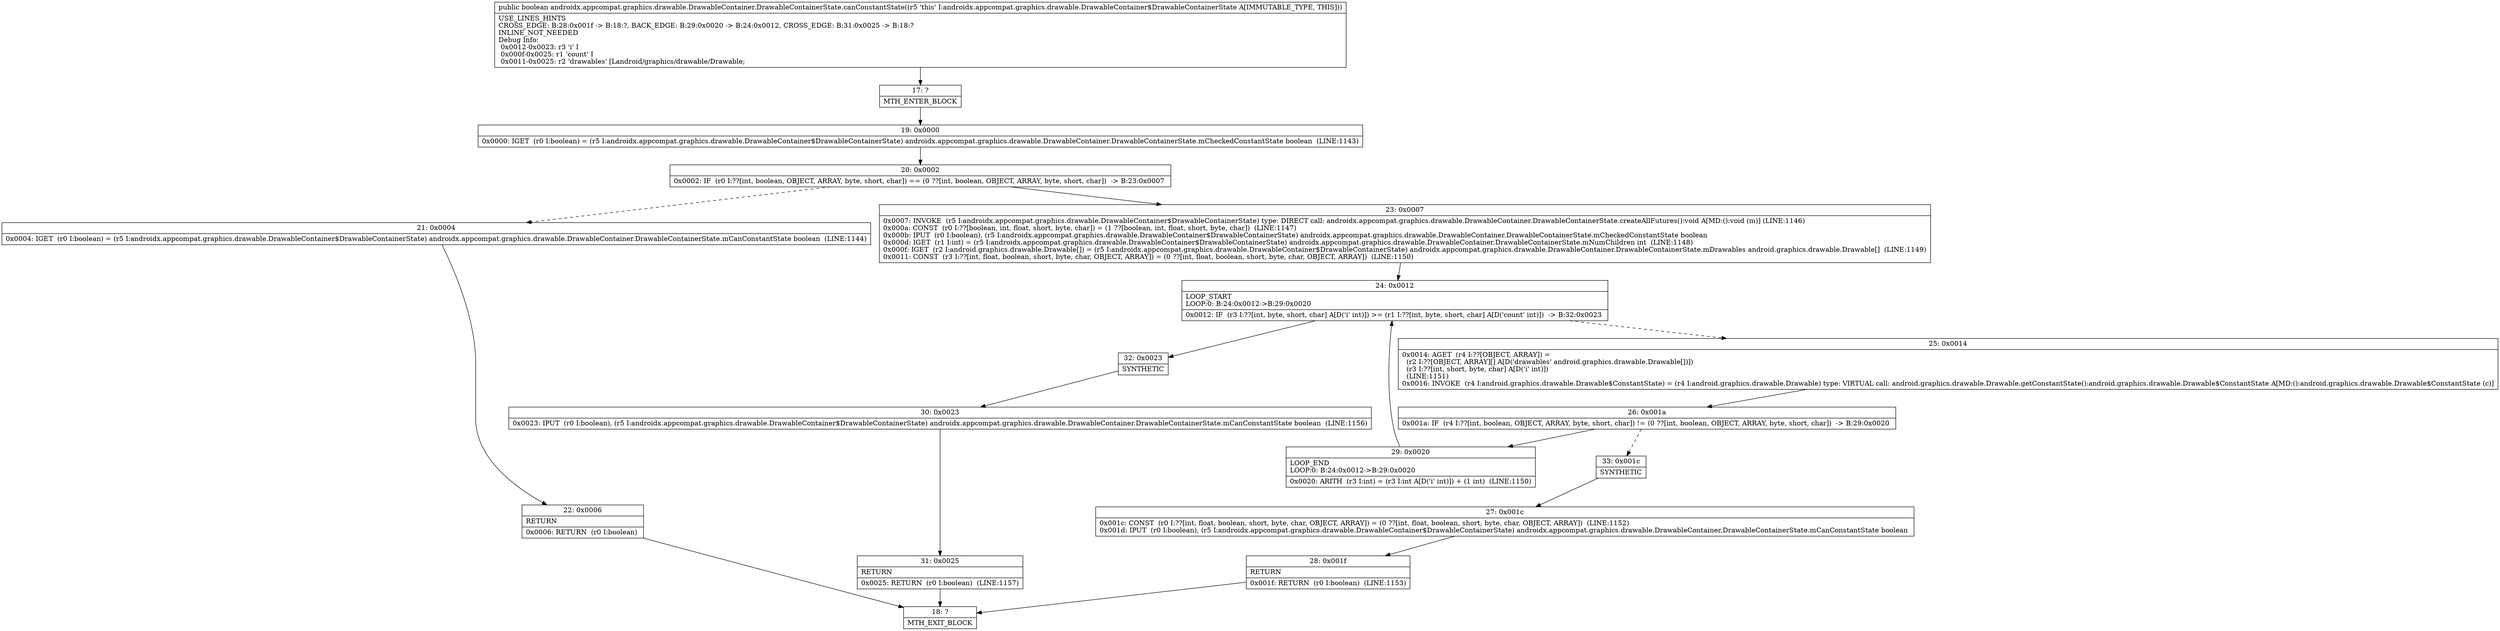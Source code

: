 digraph "CFG forandroidx.appcompat.graphics.drawable.DrawableContainer.DrawableContainerState.canConstantState()Z" {
Node_17 [shape=record,label="{17\:\ ?|MTH_ENTER_BLOCK\l}"];
Node_19 [shape=record,label="{19\:\ 0x0000|0x0000: IGET  (r0 I:boolean) = (r5 I:androidx.appcompat.graphics.drawable.DrawableContainer$DrawableContainerState) androidx.appcompat.graphics.drawable.DrawableContainer.DrawableContainerState.mCheckedConstantState boolean  (LINE:1143)\l}"];
Node_20 [shape=record,label="{20\:\ 0x0002|0x0002: IF  (r0 I:??[int, boolean, OBJECT, ARRAY, byte, short, char]) == (0 ??[int, boolean, OBJECT, ARRAY, byte, short, char])  \-\> B:23:0x0007 \l}"];
Node_21 [shape=record,label="{21\:\ 0x0004|0x0004: IGET  (r0 I:boolean) = (r5 I:androidx.appcompat.graphics.drawable.DrawableContainer$DrawableContainerState) androidx.appcompat.graphics.drawable.DrawableContainer.DrawableContainerState.mCanConstantState boolean  (LINE:1144)\l}"];
Node_22 [shape=record,label="{22\:\ 0x0006|RETURN\l|0x0006: RETURN  (r0 I:boolean) \l}"];
Node_18 [shape=record,label="{18\:\ ?|MTH_EXIT_BLOCK\l}"];
Node_23 [shape=record,label="{23\:\ 0x0007|0x0007: INVOKE  (r5 I:androidx.appcompat.graphics.drawable.DrawableContainer$DrawableContainerState) type: DIRECT call: androidx.appcompat.graphics.drawable.DrawableContainer.DrawableContainerState.createAllFutures():void A[MD:():void (m)] (LINE:1146)\l0x000a: CONST  (r0 I:??[boolean, int, float, short, byte, char]) = (1 ??[boolean, int, float, short, byte, char])  (LINE:1147)\l0x000b: IPUT  (r0 I:boolean), (r5 I:androidx.appcompat.graphics.drawable.DrawableContainer$DrawableContainerState) androidx.appcompat.graphics.drawable.DrawableContainer.DrawableContainerState.mCheckedConstantState boolean \l0x000d: IGET  (r1 I:int) = (r5 I:androidx.appcompat.graphics.drawable.DrawableContainer$DrawableContainerState) androidx.appcompat.graphics.drawable.DrawableContainer.DrawableContainerState.mNumChildren int  (LINE:1148)\l0x000f: IGET  (r2 I:android.graphics.drawable.Drawable[]) = (r5 I:androidx.appcompat.graphics.drawable.DrawableContainer$DrawableContainerState) androidx.appcompat.graphics.drawable.DrawableContainer.DrawableContainerState.mDrawables android.graphics.drawable.Drawable[]  (LINE:1149)\l0x0011: CONST  (r3 I:??[int, float, boolean, short, byte, char, OBJECT, ARRAY]) = (0 ??[int, float, boolean, short, byte, char, OBJECT, ARRAY])  (LINE:1150)\l}"];
Node_24 [shape=record,label="{24\:\ 0x0012|LOOP_START\lLOOP:0: B:24:0x0012\-\>B:29:0x0020\l|0x0012: IF  (r3 I:??[int, byte, short, char] A[D('i' int)]) \>= (r1 I:??[int, byte, short, char] A[D('count' int)])  \-\> B:32:0x0023 \l}"];
Node_25 [shape=record,label="{25\:\ 0x0014|0x0014: AGET  (r4 I:??[OBJECT, ARRAY]) = \l  (r2 I:??[OBJECT, ARRAY][] A[D('drawables' android.graphics.drawable.Drawable[])])\l  (r3 I:??[int, short, byte, char] A[D('i' int)])\l  (LINE:1151)\l0x0016: INVOKE  (r4 I:android.graphics.drawable.Drawable$ConstantState) = (r4 I:android.graphics.drawable.Drawable) type: VIRTUAL call: android.graphics.drawable.Drawable.getConstantState():android.graphics.drawable.Drawable$ConstantState A[MD:():android.graphics.drawable.Drawable$ConstantState (c)]\l}"];
Node_26 [shape=record,label="{26\:\ 0x001a|0x001a: IF  (r4 I:??[int, boolean, OBJECT, ARRAY, byte, short, char]) != (0 ??[int, boolean, OBJECT, ARRAY, byte, short, char])  \-\> B:29:0x0020 \l}"];
Node_29 [shape=record,label="{29\:\ 0x0020|LOOP_END\lLOOP:0: B:24:0x0012\-\>B:29:0x0020\l|0x0020: ARITH  (r3 I:int) = (r3 I:int A[D('i' int)]) + (1 int)  (LINE:1150)\l}"];
Node_33 [shape=record,label="{33\:\ 0x001c|SYNTHETIC\l}"];
Node_27 [shape=record,label="{27\:\ 0x001c|0x001c: CONST  (r0 I:??[int, float, boolean, short, byte, char, OBJECT, ARRAY]) = (0 ??[int, float, boolean, short, byte, char, OBJECT, ARRAY])  (LINE:1152)\l0x001d: IPUT  (r0 I:boolean), (r5 I:androidx.appcompat.graphics.drawable.DrawableContainer$DrawableContainerState) androidx.appcompat.graphics.drawable.DrawableContainer.DrawableContainerState.mCanConstantState boolean \l}"];
Node_28 [shape=record,label="{28\:\ 0x001f|RETURN\l|0x001f: RETURN  (r0 I:boolean)  (LINE:1153)\l}"];
Node_32 [shape=record,label="{32\:\ 0x0023|SYNTHETIC\l}"];
Node_30 [shape=record,label="{30\:\ 0x0023|0x0023: IPUT  (r0 I:boolean), (r5 I:androidx.appcompat.graphics.drawable.DrawableContainer$DrawableContainerState) androidx.appcompat.graphics.drawable.DrawableContainer.DrawableContainerState.mCanConstantState boolean  (LINE:1156)\l}"];
Node_31 [shape=record,label="{31\:\ 0x0025|RETURN\l|0x0025: RETURN  (r0 I:boolean)  (LINE:1157)\l}"];
MethodNode[shape=record,label="{public boolean androidx.appcompat.graphics.drawable.DrawableContainer.DrawableContainerState.canConstantState((r5 'this' I:androidx.appcompat.graphics.drawable.DrawableContainer$DrawableContainerState A[IMMUTABLE_TYPE, THIS]))  | USE_LINES_HINTS\lCROSS_EDGE: B:28:0x001f \-\> B:18:?, BACK_EDGE: B:29:0x0020 \-\> B:24:0x0012, CROSS_EDGE: B:31:0x0025 \-\> B:18:?\lINLINE_NOT_NEEDED\lDebug Info:\l  0x0012\-0x0023: r3 'i' I\l  0x000f\-0x0025: r1 'count' I\l  0x0011\-0x0025: r2 'drawables' [Landroid\/graphics\/drawable\/Drawable;\l}"];
MethodNode -> Node_17;Node_17 -> Node_19;
Node_19 -> Node_20;
Node_20 -> Node_21[style=dashed];
Node_20 -> Node_23;
Node_21 -> Node_22;
Node_22 -> Node_18;
Node_23 -> Node_24;
Node_24 -> Node_25[style=dashed];
Node_24 -> Node_32;
Node_25 -> Node_26;
Node_26 -> Node_29;
Node_26 -> Node_33[style=dashed];
Node_29 -> Node_24;
Node_33 -> Node_27;
Node_27 -> Node_28;
Node_28 -> Node_18;
Node_32 -> Node_30;
Node_30 -> Node_31;
Node_31 -> Node_18;
}

